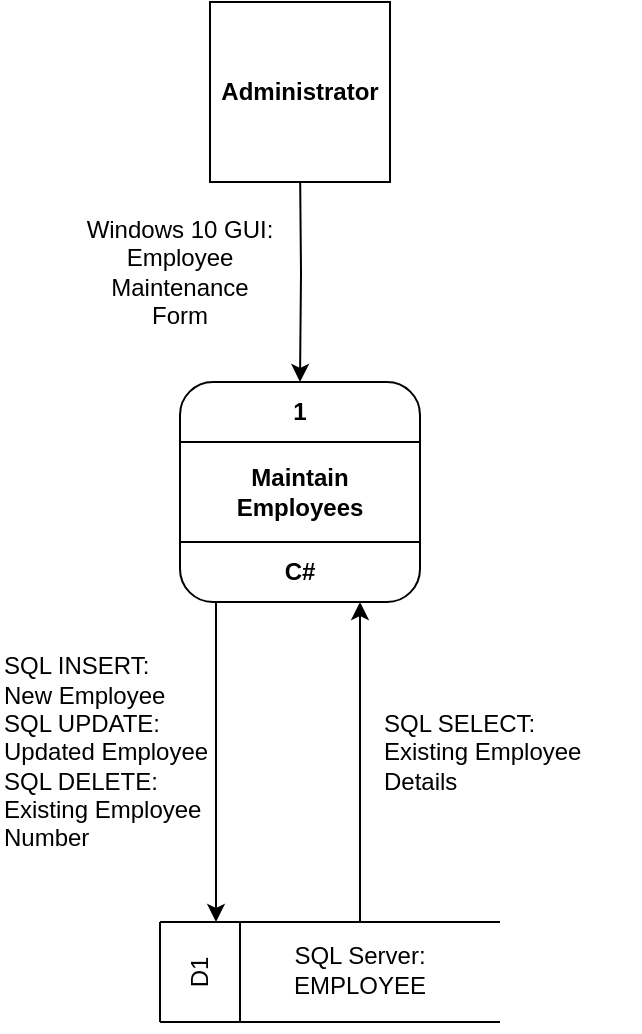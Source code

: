 <mxfile version="20.2.3" type="device"><diagram id="K4OWJF26HDt3uLY4E5uw" name="Page-1"><mxGraphModel dx="1422" dy="865" grid="1" gridSize="10" guides="1" tooltips="1" connect="1" arrows="1" fold="1" page="1" pageScale="1" pageWidth="850" pageHeight="1100" math="0" shadow="0"><root><mxCell id="0"/><mxCell id="1" parent="0"/><mxCell id="EMYVvlRo0ys10_PgxUBl-7" style="edgeStyle=orthogonalEdgeStyle;rounded=0;orthogonalLoop=1;jettySize=auto;html=1;entryX=0.5;entryY=0;entryDx=0;entryDy=0;startArrow=none;startFill=0;endArrow=classic;endFill=1;" parent="1" target="esqbrWzBXEV6_eR3VkRs-15" edge="1"><mxGeometry relative="1" as="geometry"><mxPoint x="340" y="150" as="sourcePoint"/></mxGeometry></mxCell><mxCell id="esqbrWzBXEV6_eR3VkRs-10" value="" style="whiteSpace=wrap;html=1;aspect=fixed;" parent="1" vertex="1"><mxGeometry x="295" y="70" width="90" height="90" as="geometry"/></mxCell><mxCell id="esqbrWzBXEV6_eR3VkRs-11" value="Administrator" style="text;html=1;strokeColor=none;fillColor=none;align=center;verticalAlign=middle;whiteSpace=wrap;rounded=0;fontStyle=1" parent="1" vertex="1"><mxGeometry x="310" y="100" width="60" height="30" as="geometry"/></mxCell><mxCell id="esqbrWzBXEV6_eR3VkRs-15" value="" style="rounded=1;whiteSpace=wrap;html=1;container=0;" parent="1" vertex="1"><mxGeometry x="280" y="260" width="120" height="110" as="geometry"/></mxCell><mxCell id="esqbrWzBXEV6_eR3VkRs-16" value="Maintain Employees" style="text;html=1;strokeColor=none;fillColor=none;align=center;verticalAlign=middle;whiteSpace=wrap;rounded=0;fontStyle=1" parent="1" vertex="1"><mxGeometry x="310" y="300" width="60" height="30" as="geometry"/></mxCell><mxCell id="esqbrWzBXEV6_eR3VkRs-17" value="" style="endArrow=none;html=1;rounded=0;" parent="1" edge="1"><mxGeometry width="50" height="50" relative="1" as="geometry"><mxPoint x="270" y="530" as="sourcePoint"/><mxPoint x="440" y="530" as="targetPoint"/></mxGeometry></mxCell><mxCell id="esqbrWzBXEV6_eR3VkRs-18" value="" style="endArrow=none;html=1;rounded=0;" parent="1" edge="1"><mxGeometry width="50" height="50" relative="1" as="geometry"><mxPoint x="270" y="580" as="sourcePoint"/><mxPoint x="440" y="580" as="targetPoint"/></mxGeometry></mxCell><mxCell id="esqbrWzBXEV6_eR3VkRs-19" value="" style="endArrow=none;html=1;rounded=0;" parent="1" edge="1"><mxGeometry width="50" height="50" relative="1" as="geometry"><mxPoint x="270" y="580" as="sourcePoint"/><mxPoint x="270" y="530" as="targetPoint"/></mxGeometry></mxCell><mxCell id="esqbrWzBXEV6_eR3VkRs-20" value="" style="endArrow=none;html=1;rounded=0;" parent="1" edge="1"><mxGeometry width="50" height="50" relative="1" as="geometry"><mxPoint x="310" y="580" as="sourcePoint"/><mxPoint x="310" y="530" as="targetPoint"/></mxGeometry></mxCell><mxCell id="esqbrWzBXEV6_eR3VkRs-21" value="D1" style="text;html=1;strokeColor=none;fillColor=none;align=center;verticalAlign=middle;whiteSpace=wrap;rounded=0;rotation=-90;" parent="1" vertex="1"><mxGeometry x="260" y="540" width="60" height="30" as="geometry"/></mxCell><mxCell id="esqbrWzBXEV6_eR3VkRs-22" value="SQL Server: EMPLOYEE" style="text;html=1;strokeColor=none;fillColor=none;align=center;verticalAlign=middle;whiteSpace=wrap;rounded=0;" parent="1" vertex="1"><mxGeometry x="340" y="539" width="60" height="30" as="geometry"/></mxCell><mxCell id="esqbrWzBXEV6_eR3VkRs-24" value="Windows 10 GUI:&lt;br&gt;Employee Maintenance Form" style="text;html=1;strokeColor=none;fillColor=none;align=center;verticalAlign=middle;whiteSpace=wrap;rounded=0;" parent="1" vertex="1"><mxGeometry x="230" y="190" width="100" height="30" as="geometry"/></mxCell><mxCell id="esqbrWzBXEV6_eR3VkRs-53" value="" style="endArrow=classic;html=1;rounded=0;" parent="1" edge="1"><mxGeometry width="50" height="50" relative="1" as="geometry"><mxPoint x="298" y="370" as="sourcePoint"/><mxPoint x="298" y="530" as="targetPoint"/><Array as="points"/></mxGeometry></mxCell><mxCell id="esqbrWzBXEV6_eR3VkRs-60" value="" style="endArrow=classic;html=1;rounded=0;entryX=0.75;entryY=1;entryDx=0;entryDy=0;" parent="1" target="esqbrWzBXEV6_eR3VkRs-15" edge="1"><mxGeometry width="50" height="50" relative="1" as="geometry"><mxPoint x="370" y="530" as="sourcePoint"/><mxPoint x="410" y="340" as="targetPoint"/><Array as="points"/></mxGeometry></mxCell><mxCell id="esqbrWzBXEV6_eR3VkRs-62" value="SQL INSERT:&lt;br&gt;New Employee&lt;br&gt;SQL UPDATE:&lt;br&gt;Updated Employee&lt;br&gt;SQL DELETE:&lt;br&gt;Existing Employee Number" style="text;html=1;strokeColor=none;fillColor=none;align=left;verticalAlign=middle;whiteSpace=wrap;rounded=0;" parent="1" vertex="1"><mxGeometry x="190" y="430" width="130" height="30" as="geometry"/></mxCell><mxCell id="pq7pjnN40ozfi2sJBbJG-2" value="" style="endArrow=none;html=1;rounded=0;exitX=0;exitY=0.25;exitDx=0;exitDy=0;entryX=1;entryY=0.25;entryDx=0;entryDy=0;" edge="1" parent="1"><mxGeometry width="50" height="50" relative="1" as="geometry"><mxPoint x="280" y="340" as="sourcePoint"/><mxPoint x="400" y="340" as="targetPoint"/></mxGeometry></mxCell><mxCell id="pq7pjnN40ozfi2sJBbJG-3" value="1" style="text;html=1;strokeColor=none;fillColor=none;align=center;verticalAlign=middle;whiteSpace=wrap;rounded=0;fontStyle=1" vertex="1" parent="1"><mxGeometry x="310" y="260" width="60" height="30" as="geometry"/></mxCell><mxCell id="pq7pjnN40ozfi2sJBbJG-5" value="C#" style="text;html=1;strokeColor=none;fillColor=none;align=center;verticalAlign=middle;whiteSpace=wrap;rounded=0;fontStyle=1" vertex="1" parent="1"><mxGeometry x="310" y="340" width="60" height="30" as="geometry"/></mxCell><mxCell id="pq7pjnN40ozfi2sJBbJG-7" value="" style="endArrow=none;html=1;rounded=0;exitX=0;exitY=0.25;exitDx=0;exitDy=0;entryX=1;entryY=0.25;entryDx=0;entryDy=0;" edge="1" parent="1"><mxGeometry width="50" height="50" relative="1" as="geometry"><mxPoint x="280" y="290" as="sourcePoint"/><mxPoint x="400" y="290" as="targetPoint"/></mxGeometry></mxCell><mxCell id="pq7pjnN40ozfi2sJBbJG-9" value="SQL SELECT:&lt;br&gt;Existing Employee Details" style="text;html=1;strokeColor=none;fillColor=none;align=left;verticalAlign=middle;whiteSpace=wrap;rounded=0;" vertex="1" parent="1"><mxGeometry x="380" y="430" width="130" height="30" as="geometry"/></mxCell></root></mxGraphModel></diagram></mxfile>